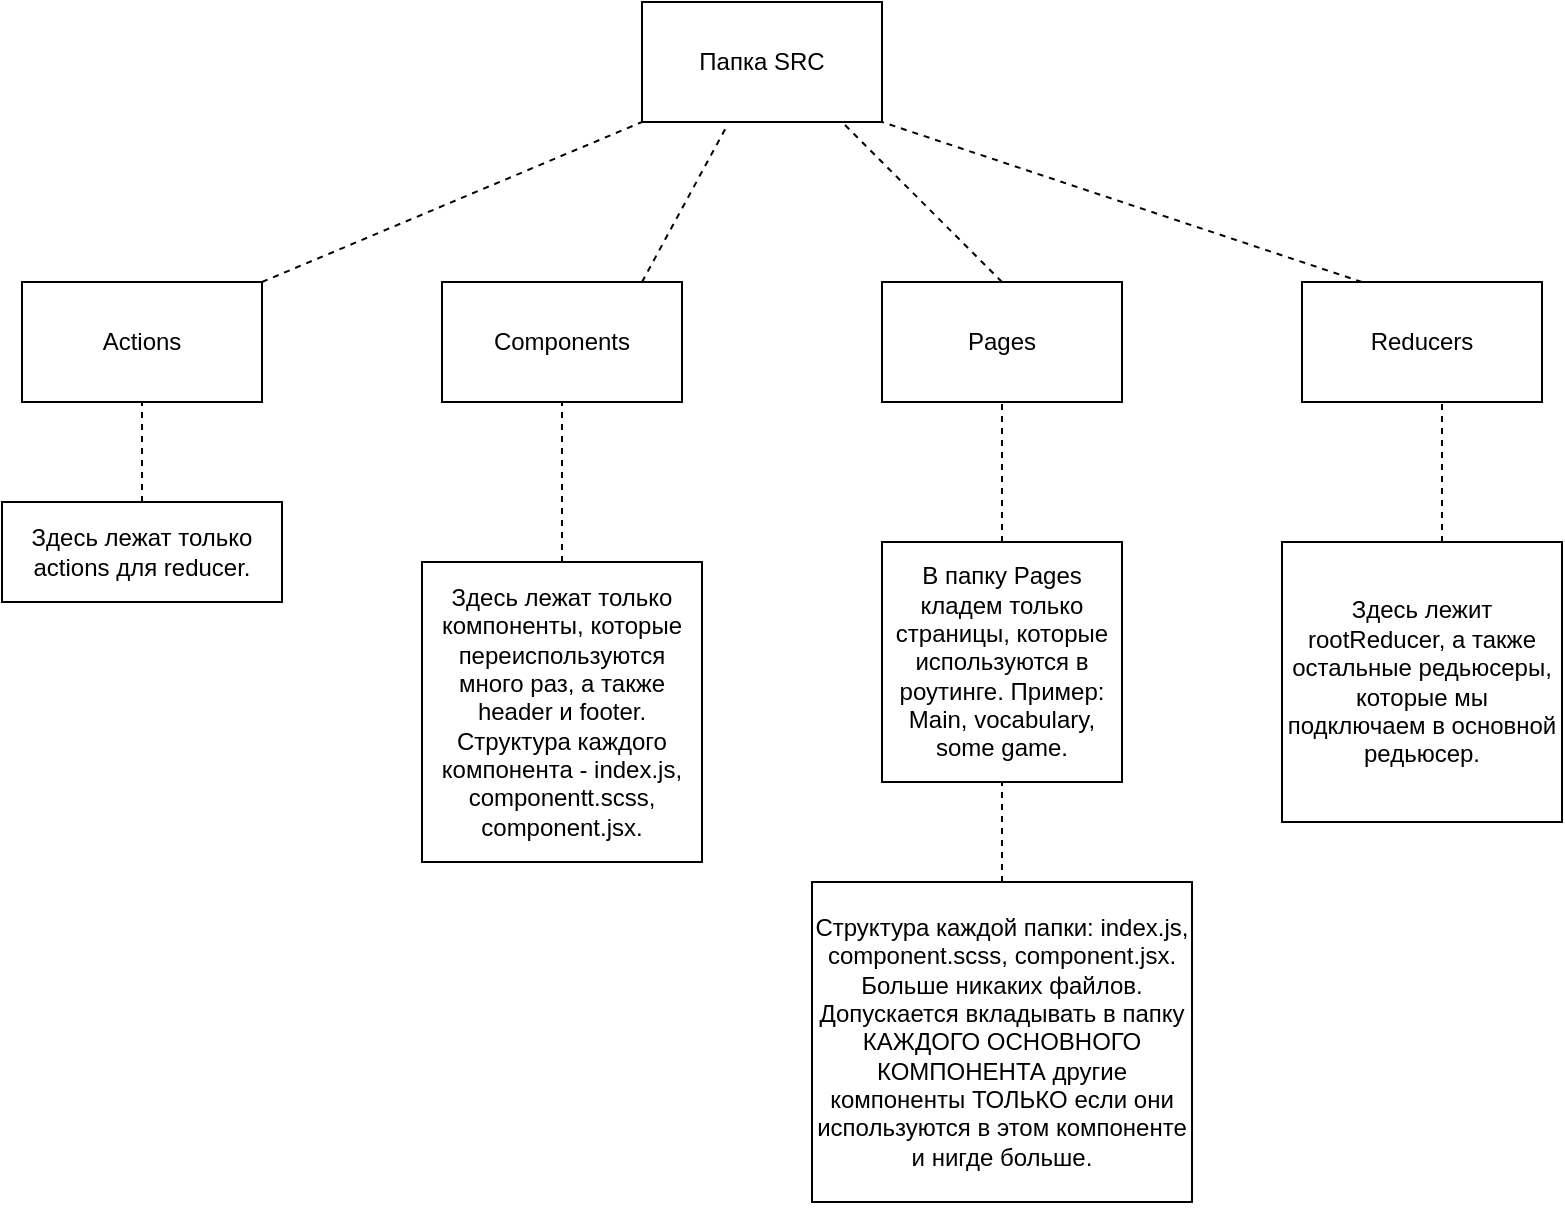 <mxfile version="14.4.9" type="github">
  <diagram id="Ji3kZqEXvKOx1DbVgN0D" name="Page-1">
    <mxGraphModel dx="1113" dy="606" grid="1" gridSize="10" guides="1" tooltips="1" connect="1" arrows="1" fold="1" page="1" pageScale="1" pageWidth="827" pageHeight="1169" math="0" shadow="0">
      <root>
        <mxCell id="0" />
        <mxCell id="1" parent="0" />
        <mxCell id="-CJGJMhbpOC7MlB_--XY-1" value="Actions" style="rounded=0;whiteSpace=wrap;html=1;" vertex="1" parent="1">
          <mxGeometry x="40" y="260" width="120" height="60" as="geometry" />
        </mxCell>
        <mxCell id="-CJGJMhbpOC7MlB_--XY-2" value="Папка SRC" style="rounded=0;whiteSpace=wrap;html=1;" vertex="1" parent="1">
          <mxGeometry x="350" y="120" width="120" height="60" as="geometry" />
        </mxCell>
        <mxCell id="-CJGJMhbpOC7MlB_--XY-4" value="" style="endArrow=none;dashed=1;html=1;entryX=0;entryY=1;entryDx=0;entryDy=0;" edge="1" parent="1" target="-CJGJMhbpOC7MlB_--XY-2">
          <mxGeometry width="50" height="50" relative="1" as="geometry">
            <mxPoint x="160" y="260" as="sourcePoint" />
            <mxPoint x="210" y="210" as="targetPoint" />
          </mxGeometry>
        </mxCell>
        <mxCell id="-CJGJMhbpOC7MlB_--XY-5" value="Components" style="rounded=0;whiteSpace=wrap;html=1;" vertex="1" parent="1">
          <mxGeometry x="250" y="260" width="120" height="60" as="geometry" />
        </mxCell>
        <mxCell id="-CJGJMhbpOC7MlB_--XY-6" value="Pages" style="rounded=0;whiteSpace=wrap;html=1;" vertex="1" parent="1">
          <mxGeometry x="470" y="260" width="120" height="60" as="geometry" />
        </mxCell>
        <mxCell id="-CJGJMhbpOC7MlB_--XY-7" value="Reducers" style="rounded=0;whiteSpace=wrap;html=1;" vertex="1" parent="1">
          <mxGeometry x="680" y="260" width="120" height="60" as="geometry" />
        </mxCell>
        <mxCell id="-CJGJMhbpOC7MlB_--XY-8" value="" style="endArrow=none;dashed=1;html=1;entryX=0.358;entryY=1.017;entryDx=0;entryDy=0;entryPerimeter=0;" edge="1" parent="1" target="-CJGJMhbpOC7MlB_--XY-2">
          <mxGeometry width="50" height="50" relative="1" as="geometry">
            <mxPoint x="350" y="260" as="sourcePoint" />
            <mxPoint x="400" y="210" as="targetPoint" />
          </mxGeometry>
        </mxCell>
        <mxCell id="-CJGJMhbpOC7MlB_--XY-10" value="" style="endArrow=none;dashed=1;html=1;exitX=0.5;exitY=0;exitDx=0;exitDy=0;" edge="1" parent="1" source="-CJGJMhbpOC7MlB_--XY-6">
          <mxGeometry width="50" height="50" relative="1" as="geometry">
            <mxPoint x="400" y="230" as="sourcePoint" />
            <mxPoint x="450" y="180" as="targetPoint" />
          </mxGeometry>
        </mxCell>
        <mxCell id="-CJGJMhbpOC7MlB_--XY-11" value="" style="endArrow=none;dashed=1;html=1;exitX=0.25;exitY=0;exitDx=0;exitDy=0;" edge="1" parent="1" source="-CJGJMhbpOC7MlB_--XY-7">
          <mxGeometry width="50" height="50" relative="1" as="geometry">
            <mxPoint x="620" y="260" as="sourcePoint" />
            <mxPoint x="470" y="180" as="targetPoint" />
          </mxGeometry>
        </mxCell>
        <mxCell id="-CJGJMhbpOC7MlB_--XY-12" value="" style="endArrow=none;dashed=1;html=1;" edge="1" parent="1">
          <mxGeometry width="50" height="50" relative="1" as="geometry">
            <mxPoint x="530" y="390" as="sourcePoint" />
            <mxPoint x="530" y="320" as="targetPoint" />
          </mxGeometry>
        </mxCell>
        <mxCell id="-CJGJMhbpOC7MlB_--XY-13" value="В папку Pages кладем только страницы, которые используются&amp;nbsp;в роутинге. Пример: Main,&amp;nbsp;vocabulary, some game." style="rounded=0;whiteSpace=wrap;html=1;" vertex="1" parent="1">
          <mxGeometry x="470" y="390" width="120" height="120" as="geometry" />
        </mxCell>
        <mxCell id="-CJGJMhbpOC7MlB_--XY-14" value="" style="endArrow=none;dashed=1;html=1;" edge="1" parent="1">
          <mxGeometry width="50" height="50" relative="1" as="geometry">
            <mxPoint x="530" y="560" as="sourcePoint" />
            <mxPoint x="530" y="510" as="targetPoint" />
          </mxGeometry>
        </mxCell>
        <mxCell id="-CJGJMhbpOC7MlB_--XY-15" value="Структура каждой папки: index.js, component.scss, component.jsx. Больше никаких файлов. Допускается вкладывать в папку КАЖДОГО ОСНОВНОГО КОМПОНЕНТА другие компоненты ТОЛЬКО если они используются в этом компоненте и нигде больше." style="rounded=0;whiteSpace=wrap;html=1;" vertex="1" parent="1">
          <mxGeometry x="435" y="560" width="190" height="160" as="geometry" />
        </mxCell>
        <mxCell id="-CJGJMhbpOC7MlB_--XY-16" style="edgeStyle=orthogonalEdgeStyle;rounded=0;orthogonalLoop=1;jettySize=auto;html=1;exitX=0.5;exitY=1;exitDx=0;exitDy=0;" edge="1" parent="1" source="-CJGJMhbpOC7MlB_--XY-15" target="-CJGJMhbpOC7MlB_--XY-15">
          <mxGeometry relative="1" as="geometry" />
        </mxCell>
        <mxCell id="-CJGJMhbpOC7MlB_--XY-18" value="" style="endArrow=none;dashed=1;html=1;entryX=0.5;entryY=1;entryDx=0;entryDy=0;" edge="1" parent="1" target="-CJGJMhbpOC7MlB_--XY-5">
          <mxGeometry width="50" height="50" relative="1" as="geometry">
            <mxPoint x="310" y="400" as="sourcePoint" />
            <mxPoint x="450" y="380" as="targetPoint" />
          </mxGeometry>
        </mxCell>
        <mxCell id="-CJGJMhbpOC7MlB_--XY-19" value="Здесь лежат только компоненты, которые переиспользуются много раз, а также header и footer. Структура каждого компонента - index.js, componentt.scss, component.jsx." style="rounded=0;whiteSpace=wrap;html=1;" vertex="1" parent="1">
          <mxGeometry x="240" y="400" width="140" height="150" as="geometry" />
        </mxCell>
        <mxCell id="-CJGJMhbpOC7MlB_--XY-20" value="" style="endArrow=none;dashed=1;html=1;" edge="1" parent="1">
          <mxGeometry width="50" height="50" relative="1" as="geometry">
            <mxPoint x="100" y="370" as="sourcePoint" />
            <mxPoint x="100" y="320" as="targetPoint" />
          </mxGeometry>
        </mxCell>
        <mxCell id="-CJGJMhbpOC7MlB_--XY-21" value="Здесь лежат только actions для reducer." style="rounded=0;whiteSpace=wrap;html=1;" vertex="1" parent="1">
          <mxGeometry x="30" y="370" width="140" height="50" as="geometry" />
        </mxCell>
        <mxCell id="-CJGJMhbpOC7MlB_--XY-22" value="" style="endArrow=none;dashed=1;html=1;" edge="1" parent="1">
          <mxGeometry width="50" height="50" relative="1" as="geometry">
            <mxPoint x="750" y="390" as="sourcePoint" />
            <mxPoint x="750" y="320" as="targetPoint" />
          </mxGeometry>
        </mxCell>
        <mxCell id="-CJGJMhbpOC7MlB_--XY-23" value="Здесь лежит rootReducer, а также остальные редьюсеры, которые мы подключаем в основной редьюсер." style="rounded=0;whiteSpace=wrap;html=1;" vertex="1" parent="1">
          <mxGeometry x="670" y="390" width="140" height="140" as="geometry" />
        </mxCell>
      </root>
    </mxGraphModel>
  </diagram>
</mxfile>
